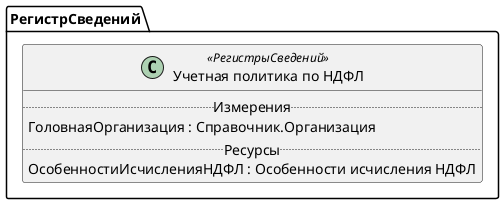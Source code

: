 ﻿@startuml УчетнаяПолитикаПоНДФЛ
'!include templates.wsd
'..\include templates.wsd
class РегистрСведений.УчетнаяПолитикаПоНДФЛ as "Учетная политика по НДФЛ" <<РегистрыСведений>>
{
..Измерения..
ГоловнаяОрганизация : Справочник.Организация
..Ресурсы..
ОсобенностиИсчисленияНДФЛ : Особенности исчисления НДФЛ
}
@enduml
